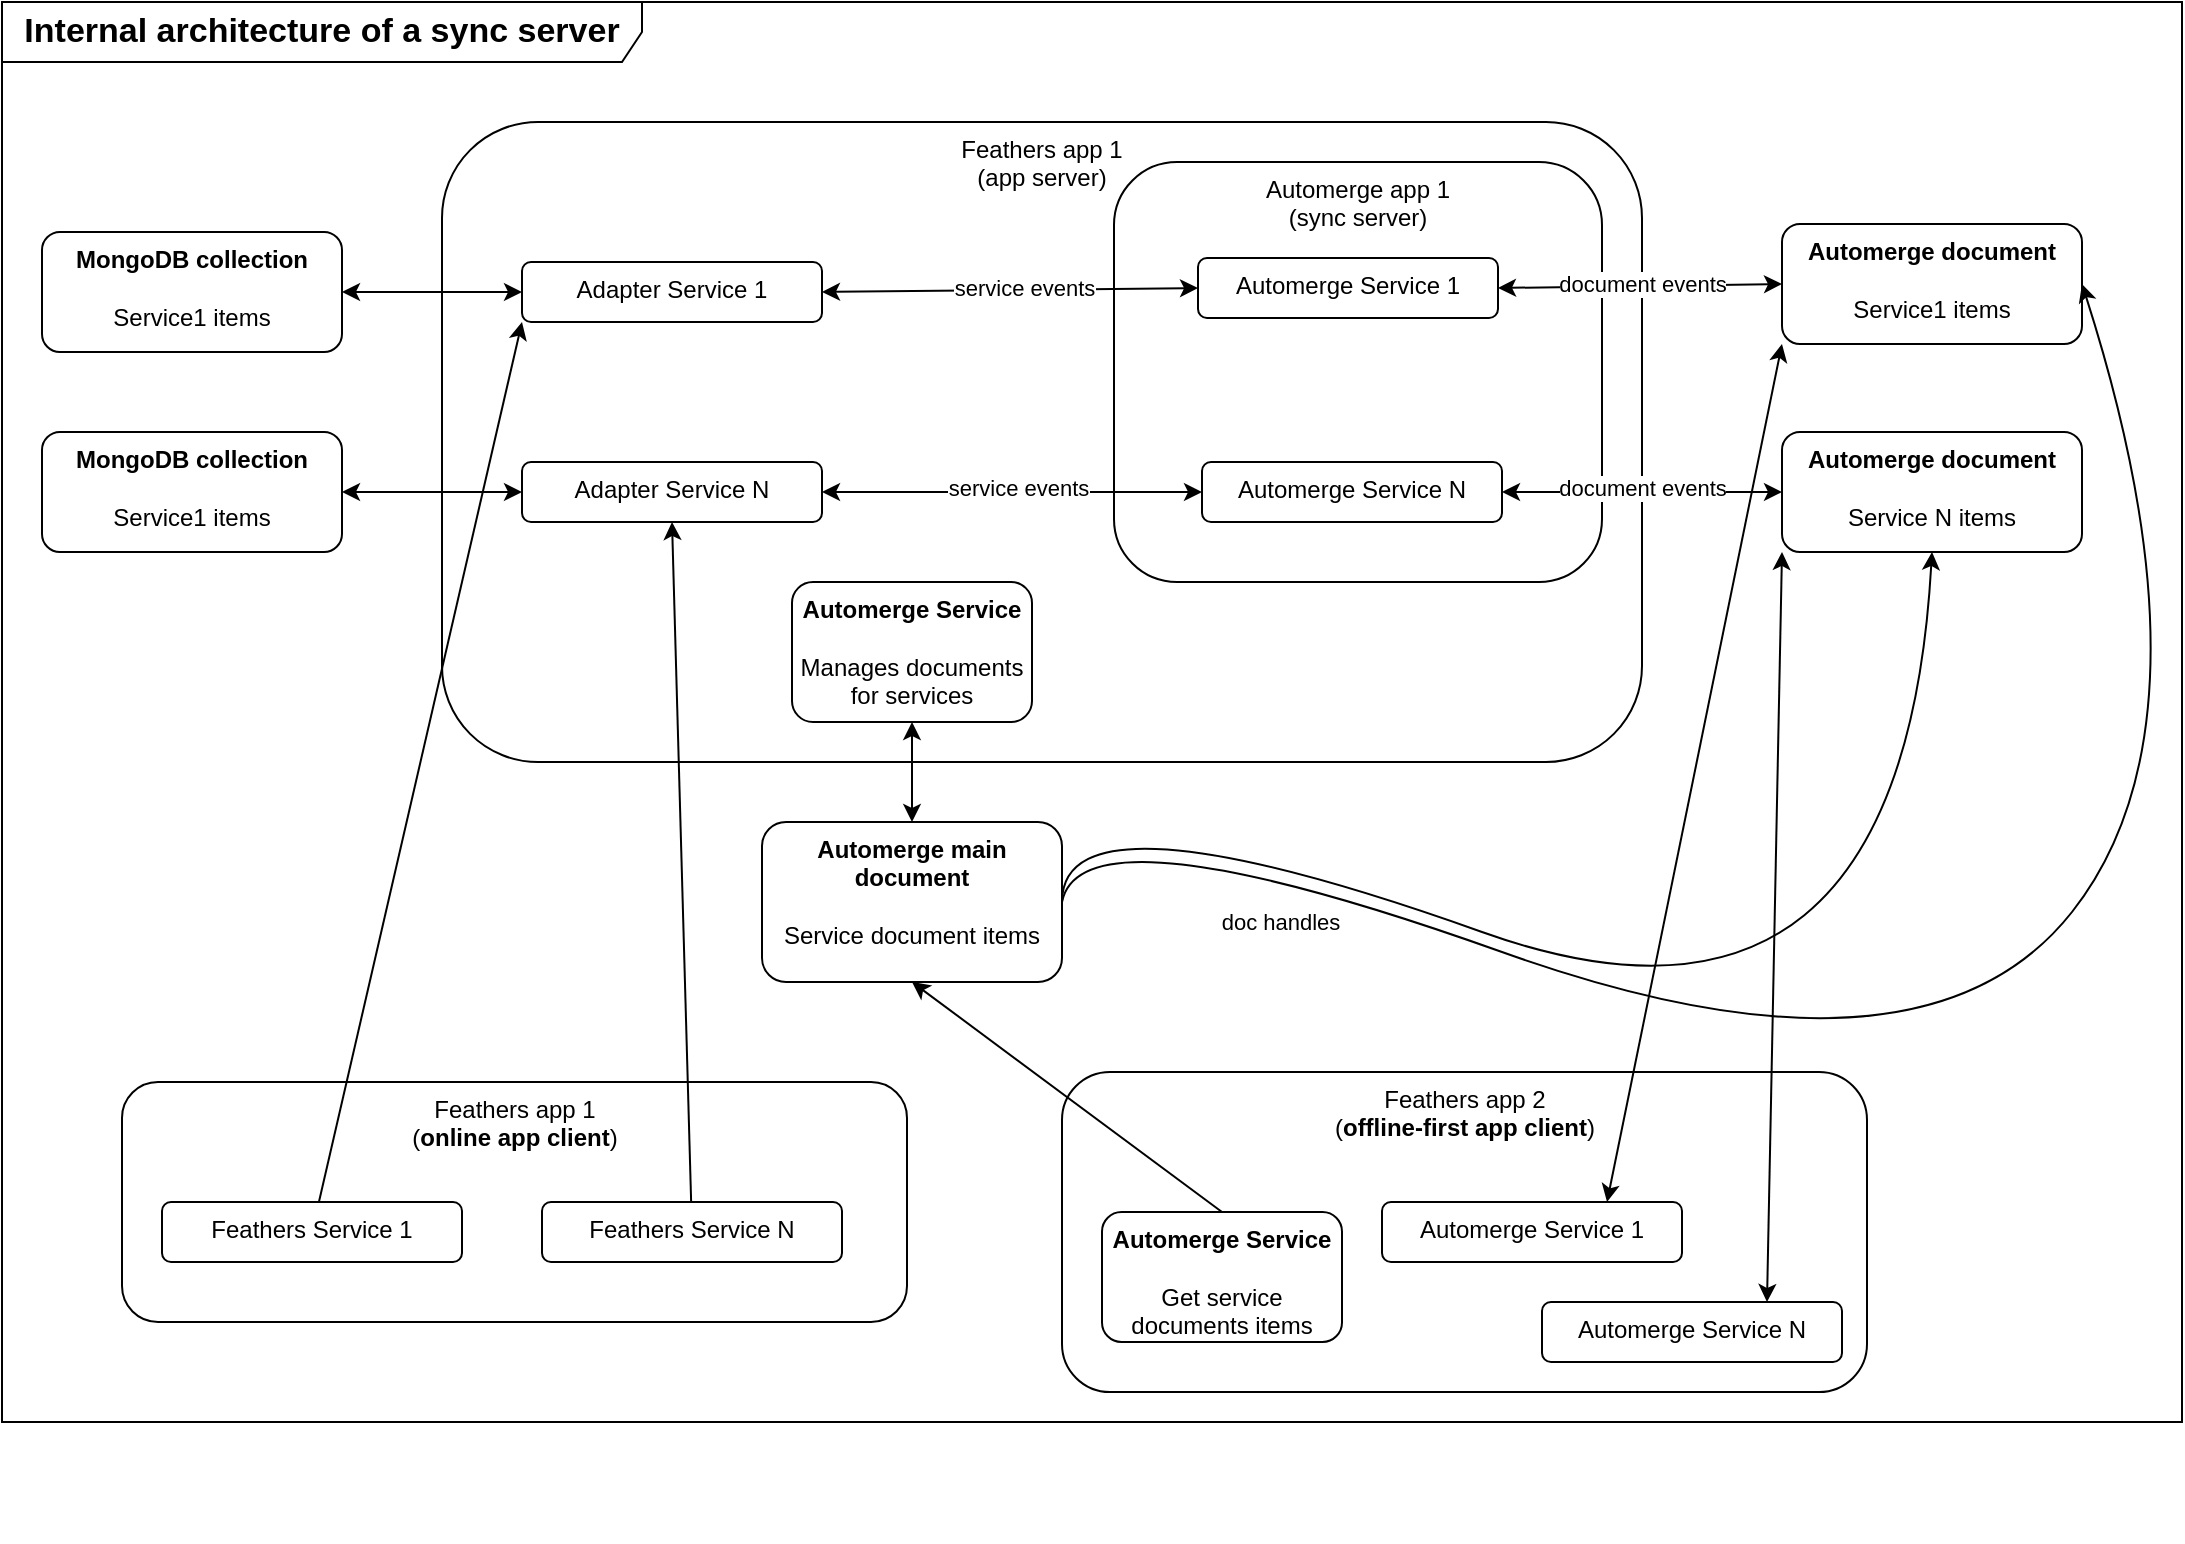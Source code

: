 <mxfile version="24.7.17" pages="4">
  <diagram name="Sync server architecture" id="LLoZbdwive69lZynaNz4">
    <mxGraphModel dx="2901" dy="1166" grid="1" gridSize="10" guides="1" tooltips="1" connect="1" arrows="1" fold="1" page="1" pageScale="1" pageWidth="827" pageHeight="1169" math="0" shadow="0">
      <root>
        <mxCell id="0" />
        <mxCell id="1" parent="0" />
        <mxCell id="QytKlKue94JW8yu2h9y7-1" value="Feathers app 1&lt;div&gt;(app server)&lt;/div&gt;" style="rounded=1;whiteSpace=wrap;html=1;verticalAlign=top;" parent="1" vertex="1">
          <mxGeometry x="120" y="150" width="600" height="320" as="geometry" />
        </mxCell>
        <mxCell id="QytKlKue94JW8yu2h9y7-2" value="&lt;b&gt;Automerge Service&lt;/b&gt;&lt;div&gt;&lt;br&gt;&lt;/div&gt;&lt;div&gt;Manages documents&lt;/div&gt;&lt;div&gt;for services&lt;/div&gt;" style="rounded=1;whiteSpace=wrap;html=1;verticalAlign=top;" parent="1" vertex="1">
          <mxGeometry x="295" y="380" width="120" height="70" as="geometry" />
        </mxCell>
        <mxCell id="QytKlKue94JW8yu2h9y7-7" value="Automerge app 1&lt;div&gt;(sync server)&lt;/div&gt;" style="rounded=1;whiteSpace=wrap;html=1;verticalAlign=top;" parent="1" vertex="1">
          <mxGeometry x="456" y="170" width="244" height="210" as="geometry" />
        </mxCell>
        <mxCell id="QytKlKue94JW8yu2h9y7-8" value="&lt;b&gt;Automerge main document&lt;/b&gt;&lt;div&gt;&lt;br&gt;&lt;/div&gt;&lt;div&gt;Service document items&lt;/div&gt;" style="rounded=1;whiteSpace=wrap;html=1;verticalAlign=top;" parent="1" vertex="1">
          <mxGeometry x="280" y="500" width="150" height="80" as="geometry" />
        </mxCell>
        <mxCell id="QytKlKue94JW8yu2h9y7-9" value="&lt;b&gt;Automerge document&lt;/b&gt;&lt;div&gt;&lt;br&gt;&lt;/div&gt;&lt;div&gt;Service1 items&lt;/div&gt;" style="rounded=1;whiteSpace=wrap;html=1;verticalAlign=top;" parent="1" vertex="1">
          <mxGeometry x="790" y="201" width="150" height="60" as="geometry" />
        </mxCell>
        <mxCell id="QytKlKue94JW8yu2h9y7-10" value="&lt;b&gt;Automerge document&lt;/b&gt;&lt;div&gt;&lt;br&gt;&lt;/div&gt;&lt;div&gt;Service N items&lt;/div&gt;" style="rounded=1;whiteSpace=wrap;html=1;verticalAlign=top;" parent="1" vertex="1">
          <mxGeometry x="790" y="305" width="150" height="60" as="geometry" />
        </mxCell>
        <mxCell id="QytKlKue94JW8yu2h9y7-12" value="" style="endArrow=classic;startArrow=classic;html=1;rounded=0;entryX=0.5;entryY=1;entryDx=0;entryDy=0;exitX=0.5;exitY=0;exitDx=0;exitDy=0;" parent="1" source="QytKlKue94JW8yu2h9y7-8" target="QytKlKue94JW8yu2h9y7-2" edge="1">
          <mxGeometry width="50" height="50" relative="1" as="geometry">
            <mxPoint x="440" y="600" as="sourcePoint" />
            <mxPoint x="490" y="550" as="targetPoint" />
          </mxGeometry>
        </mxCell>
        <mxCell id="QytKlKue94JW8yu2h9y7-14" value="Automerge Service 1" style="rounded=1;whiteSpace=wrap;html=1;verticalAlign=top;" parent="1" vertex="1">
          <mxGeometry x="498" y="218" width="150" height="30" as="geometry" />
        </mxCell>
        <mxCell id="QytKlKue94JW8yu2h9y7-15" value="Automerge Service N" style="rounded=1;whiteSpace=wrap;html=1;verticalAlign=top;" parent="1" vertex="1">
          <mxGeometry x="500" y="320" width="150" height="30" as="geometry" />
        </mxCell>
        <mxCell id="QytKlKue94JW8yu2h9y7-16" value="" style="endArrow=classic;startArrow=classic;html=1;rounded=0;entryX=1;entryY=0.5;entryDx=0;entryDy=0;exitX=0;exitY=0.5;exitDx=0;exitDy=0;" parent="1" source="QytKlKue94JW8yu2h9y7-9" target="QytKlKue94JW8yu2h9y7-14" edge="1">
          <mxGeometry width="50" height="50" relative="1" as="geometry">
            <mxPoint x="170" y="620" as="sourcePoint" />
            <mxPoint x="220" y="470" as="targetPoint" />
          </mxGeometry>
        </mxCell>
        <mxCell id="jUGxpOPCom1sOAR_BXJu-1" value="document events" style="edgeLabel;html=1;align=center;verticalAlign=middle;resizable=0;points=[];" parent="QytKlKue94JW8yu2h9y7-16" vertex="1" connectable="0">
          <mxGeometry x="-0.31" y="1" relative="1" as="geometry">
            <mxPoint x="-21" y="-2" as="offset" />
          </mxGeometry>
        </mxCell>
        <mxCell id="QytKlKue94JW8yu2h9y7-17" value="" style="endArrow=classic;startArrow=classic;html=1;rounded=0;entryX=1;entryY=0.5;entryDx=0;entryDy=0;exitX=0;exitY=0.5;exitDx=0;exitDy=0;" parent="1" source="QytKlKue94JW8yu2h9y7-10" target="QytKlKue94JW8yu2h9y7-15" edge="1">
          <mxGeometry width="50" height="50" relative="1" as="geometry">
            <mxPoint x="180" y="630" as="sourcePoint" />
            <mxPoint x="230" y="480" as="targetPoint" />
          </mxGeometry>
        </mxCell>
        <mxCell id="jUGxpOPCom1sOAR_BXJu-3" value="document events" style="edgeLabel;html=1;align=center;verticalAlign=middle;resizable=0;points=[];" parent="QytKlKue94JW8yu2h9y7-17" vertex="1" connectable="0">
          <mxGeometry x="-0.271" y="-4" relative="1" as="geometry">
            <mxPoint x="-19" y="2" as="offset" />
          </mxGeometry>
        </mxCell>
        <mxCell id="QytKlKue94JW8yu2h9y7-18" value="Adapter Service 1" style="rounded=1;whiteSpace=wrap;html=1;verticalAlign=top;" parent="1" vertex="1">
          <mxGeometry x="160" y="220" width="150" height="30" as="geometry" />
        </mxCell>
        <mxCell id="QytKlKue94JW8yu2h9y7-19" value="Adapter Service N" style="rounded=1;whiteSpace=wrap;html=1;verticalAlign=top;" parent="1" vertex="1">
          <mxGeometry x="160" y="320" width="150" height="30" as="geometry" />
        </mxCell>
        <mxCell id="QytKlKue94JW8yu2h9y7-20" value="" style="endArrow=classic;startArrow=classic;html=1;rounded=0;entryX=0;entryY=0.5;entryDx=0;entryDy=0;exitX=1;exitY=0.5;exitDx=0;exitDy=0;" parent="1" source="QytKlKue94JW8yu2h9y7-18" target="QytKlKue94JW8yu2h9y7-14" edge="1">
          <mxGeometry width="50" height="50" relative="1" as="geometry">
            <mxPoint x="170" y="620" as="sourcePoint" />
            <mxPoint x="220" y="470" as="targetPoint" />
          </mxGeometry>
        </mxCell>
        <mxCell id="QytKlKue94JW8yu2h9y7-22" value="service events" style="edgeLabel;html=1;align=center;verticalAlign=middle;resizable=0;points=[];" parent="QytKlKue94JW8yu2h9y7-20" vertex="1" connectable="0">
          <mxGeometry x="0.073" y="1" relative="1" as="geometry">
            <mxPoint as="offset" />
          </mxGeometry>
        </mxCell>
        <mxCell id="QytKlKue94JW8yu2h9y7-21" value="" style="endArrow=classic;startArrow=classic;html=1;rounded=0;entryX=0;entryY=0.5;entryDx=0;entryDy=0;exitX=1;exitY=0.5;exitDx=0;exitDy=0;" parent="1" source="QytKlKue94JW8yu2h9y7-19" target="QytKlKue94JW8yu2h9y7-15" edge="1">
          <mxGeometry width="50" height="50" relative="1" as="geometry">
            <mxPoint x="180" y="630" as="sourcePoint" />
            <mxPoint x="230" y="480" as="targetPoint" />
          </mxGeometry>
        </mxCell>
        <mxCell id="QytKlKue94JW8yu2h9y7-23" value="service events" style="edgeLabel;html=1;align=center;verticalAlign=middle;resizable=0;points=[];" parent="QytKlKue94JW8yu2h9y7-21" vertex="1" connectable="0">
          <mxGeometry x="0.034" y="2" relative="1" as="geometry">
            <mxPoint as="offset" />
          </mxGeometry>
        </mxCell>
        <mxCell id="QytKlKue94JW8yu2h9y7-25" value="&lt;b&gt;MongoDB collection&lt;/b&gt;&lt;div&gt;&lt;br&gt;&lt;/div&gt;&lt;div&gt;Service1 items&lt;/div&gt;" style="rounded=1;whiteSpace=wrap;html=1;verticalAlign=top;" parent="1" vertex="1">
          <mxGeometry x="-80" y="205" width="150" height="60" as="geometry" />
        </mxCell>
        <mxCell id="QytKlKue94JW8yu2h9y7-26" value="&lt;b&gt;MongoDB collection&lt;/b&gt;&lt;div&gt;&lt;br&gt;&lt;/div&gt;&lt;div&gt;Service1 items&lt;/div&gt;" style="rounded=1;whiteSpace=wrap;html=1;verticalAlign=top;" parent="1" vertex="1">
          <mxGeometry x="-80" y="305" width="150" height="60" as="geometry" />
        </mxCell>
        <mxCell id="QytKlKue94JW8yu2h9y7-27" value="" style="endArrow=classic;startArrow=classic;html=1;rounded=0;exitX=0;exitY=0.5;exitDx=0;exitDy=0;" parent="1" source="QytKlKue94JW8yu2h9y7-18" target="QytKlKue94JW8yu2h9y7-25" edge="1">
          <mxGeometry width="50" height="50" relative="1" as="geometry">
            <mxPoint x="800" y="241" as="sourcePoint" />
            <mxPoint x="658" y="243" as="targetPoint" />
          </mxGeometry>
        </mxCell>
        <mxCell id="QytKlKue94JW8yu2h9y7-28" value="" style="endArrow=classic;startArrow=classic;html=1;rounded=0;exitX=0;exitY=0.5;exitDx=0;exitDy=0;entryX=1;entryY=0.5;entryDx=0;entryDy=0;" parent="1" source="QytKlKue94JW8yu2h9y7-19" target="QytKlKue94JW8yu2h9y7-26" edge="1">
          <mxGeometry width="50" height="50" relative="1" as="geometry">
            <mxPoint x="145" y="334.5" as="sourcePoint" />
            <mxPoint x="-10" y="334.5" as="targetPoint" />
          </mxGeometry>
        </mxCell>
        <mxCell id="QytKlKue94JW8yu2h9y7-29" value="" style="curved=1;endArrow=classic;html=1;rounded=0;exitX=1;exitY=0.5;exitDx=0;exitDy=0;entryX=0.5;entryY=1;entryDx=0;entryDy=0;" parent="1" source="QytKlKue94JW8yu2h9y7-8" target="QytKlKue94JW8yu2h9y7-10" edge="1">
          <mxGeometry width="50" height="50" relative="1" as="geometry">
            <mxPoint x="380" y="480" as="sourcePoint" />
            <mxPoint x="430" y="430" as="targetPoint" />
            <Array as="points">
              <mxPoint x="430" y="480" />
              <mxPoint x="850" y="630" />
            </Array>
          </mxGeometry>
        </mxCell>
        <mxCell id="QytKlKue94JW8yu2h9y7-30" value="" style="curved=1;endArrow=classic;html=1;rounded=0;exitX=1;exitY=0.5;exitDx=0;exitDy=0;entryX=1;entryY=0.5;entryDx=0;entryDy=0;" parent="1" source="QytKlKue94JW8yu2h9y7-8" target="QytKlKue94JW8yu2h9y7-9" edge="1">
          <mxGeometry width="50" height="50" relative="1" as="geometry">
            <mxPoint x="350" y="580" as="sourcePoint" />
            <mxPoint x="875" y="375" as="targetPoint" />
            <Array as="points">
              <mxPoint x="440" y="490" />
              <mxPoint x="860" y="640" />
              <mxPoint x="1010" y="450" />
            </Array>
          </mxGeometry>
        </mxCell>
        <mxCell id="QytKlKue94JW8yu2h9y7-31" value="doc handles" style="edgeLabel;html=1;align=center;verticalAlign=middle;resizable=0;points=[];" parent="QytKlKue94JW8yu2h9y7-30" vertex="1" connectable="0">
          <mxGeometry x="-0.66" y="-23" relative="1" as="geometry">
            <mxPoint as="offset" />
          </mxGeometry>
        </mxCell>
        <mxCell id="YL1GV-N5sj1YSHCBLufT-5" value="" style="group" parent="1" vertex="1" connectable="0">
          <mxGeometry x="480" y="630" width="402.5" height="230" as="geometry" />
        </mxCell>
        <mxCell id="YL1GV-N5sj1YSHCBLufT-1" value="Feathers app 2&lt;div&gt;(&lt;b&gt;offline-first app client&lt;/b&gt;)&lt;/div&gt;" style="rounded=1;whiteSpace=wrap;html=1;verticalAlign=top;" parent="YL1GV-N5sj1YSHCBLufT-5" vertex="1">
          <mxGeometry x="-50" y="-5" width="402.5" height="160" as="geometry" />
        </mxCell>
        <mxCell id="YL1GV-N5sj1YSHCBLufT-2" value="&lt;b&gt;Automerge Service&lt;/b&gt;&lt;div&gt;&lt;br&gt;&lt;/div&gt;&lt;div&gt;Get service&lt;br&gt;documents items&lt;/div&gt;" style="rounded=1;whiteSpace=wrap;html=1;verticalAlign=top;" parent="YL1GV-N5sj1YSHCBLufT-5" vertex="1">
          <mxGeometry x="-30" y="65" width="120" height="65" as="geometry" />
        </mxCell>
        <mxCell id="YL1GV-N5sj1YSHCBLufT-3" value="Automerge Service 1" style="rounded=1;whiteSpace=wrap;html=1;verticalAlign=top;" parent="YL1GV-N5sj1YSHCBLufT-5" vertex="1">
          <mxGeometry x="110" y="60" width="150" height="30" as="geometry" />
        </mxCell>
        <mxCell id="YL1GV-N5sj1YSHCBLufT-4" value="Automerge Service N" style="rounded=1;whiteSpace=wrap;html=1;verticalAlign=top;" parent="YL1GV-N5sj1YSHCBLufT-5" vertex="1">
          <mxGeometry x="190" y="110" width="150" height="30" as="geometry" />
        </mxCell>
        <mxCell id="YL1GV-N5sj1YSHCBLufT-6" value="" style="curved=1;endArrow=classic;html=1;rounded=0;exitX=0.5;exitY=0;exitDx=0;exitDy=0;entryX=0.5;entryY=1;entryDx=0;entryDy=0;" parent="1" source="YL1GV-N5sj1YSHCBLufT-2" target="QytKlKue94JW8yu2h9y7-8" edge="1">
          <mxGeometry width="50" height="50" relative="1" as="geometry">
            <mxPoint x="750" y="640" as="sourcePoint" />
            <mxPoint x="800" y="590" as="targetPoint" />
          </mxGeometry>
        </mxCell>
        <mxCell id="YL1GV-N5sj1YSHCBLufT-9" value="" style="endArrow=classic;startArrow=classic;html=1;rounded=0;entryX=0.75;entryY=0;entryDx=0;entryDy=0;exitX=0;exitY=1;exitDx=0;exitDy=0;" parent="1" source="QytKlKue94JW8yu2h9y7-9" target="YL1GV-N5sj1YSHCBLufT-3" edge="1">
          <mxGeometry width="50" height="50" relative="1" as="geometry">
            <mxPoint x="800" y="345" as="sourcePoint" />
            <mxPoint x="660" y="345" as="targetPoint" />
          </mxGeometry>
        </mxCell>
        <mxCell id="YL1GV-N5sj1YSHCBLufT-10" value="" style="endArrow=classic;startArrow=classic;html=1;rounded=0;entryX=0.75;entryY=0;entryDx=0;entryDy=0;exitX=0;exitY=1;exitDx=0;exitDy=0;" parent="1" source="QytKlKue94JW8yu2h9y7-10" target="YL1GV-N5sj1YSHCBLufT-4" edge="1">
          <mxGeometry width="50" height="50" relative="1" as="geometry">
            <mxPoint x="800" y="271" as="sourcePoint" />
            <mxPoint x="615" y="735" as="targetPoint" />
          </mxGeometry>
        </mxCell>
        <mxCell id="o-NRrOdqf0zBRbtOYSDt-3" value="&lt;b&gt;&lt;font style=&quot;font-size: 17px;&quot;&gt;Internal architecture of a sync server&lt;/font&gt;&lt;/b&gt;" style="shape=umlFrame;whiteSpace=wrap;html=1;pointerEvents=0;width=320;height=30;" parent="1" vertex="1">
          <mxGeometry x="-100" y="90" width="1090" height="710" as="geometry" />
        </mxCell>
        <mxCell id="M3NPexQ7lGI9kMEpJzeV-1" value="" style="group" vertex="1" connectable="0" parent="1">
          <mxGeometry x="-50" y="630" width="402.5" height="230" as="geometry" />
        </mxCell>
        <mxCell id="M3NPexQ7lGI9kMEpJzeV-2" value="Feathers app 1&lt;div&gt;(&lt;b&gt;online app client&lt;/b&gt;)&lt;/div&gt;" style="rounded=1;whiteSpace=wrap;html=1;verticalAlign=top;" vertex="1" parent="M3NPexQ7lGI9kMEpJzeV-1">
          <mxGeometry x="10" width="392.5" height="120" as="geometry" />
        </mxCell>
        <mxCell id="M3NPexQ7lGI9kMEpJzeV-4" value="Feathers Service 1" style="rounded=1;whiteSpace=wrap;html=1;verticalAlign=top;" vertex="1" parent="M3NPexQ7lGI9kMEpJzeV-1">
          <mxGeometry x="30" y="60" width="150" height="30" as="geometry" />
        </mxCell>
        <mxCell id="M3NPexQ7lGI9kMEpJzeV-5" value="Feathers&amp;nbsp;Service N" style="rounded=1;whiteSpace=wrap;html=1;verticalAlign=top;" vertex="1" parent="M3NPexQ7lGI9kMEpJzeV-1">
          <mxGeometry x="220" y="60" width="150" height="30" as="geometry" />
        </mxCell>
        <mxCell id="M3NPexQ7lGI9kMEpJzeV-6" value="" style="curved=1;endArrow=classic;html=1;rounded=0;entryX=0;entryY=1;entryDx=0;entryDy=0;" edge="1" parent="1" source="M3NPexQ7lGI9kMEpJzeV-4" target="QytKlKue94JW8yu2h9y7-18">
          <mxGeometry width="50" height="50" relative="1" as="geometry">
            <mxPoint x="588" y="705" as="sourcePoint" />
            <mxPoint x="365" y="590" as="targetPoint" />
          </mxGeometry>
        </mxCell>
        <mxCell id="M3NPexQ7lGI9kMEpJzeV-7" value="" style="curved=1;endArrow=classic;html=1;rounded=0;entryX=0.5;entryY=1;entryDx=0;entryDy=0;" edge="1" parent="1" source="M3NPexQ7lGI9kMEpJzeV-5" target="QytKlKue94JW8yu2h9y7-19">
          <mxGeometry width="50" height="50" relative="1" as="geometry">
            <mxPoint x="60" y="690" as="sourcePoint" />
            <mxPoint x="208" y="260" as="targetPoint" />
          </mxGeometry>
        </mxCell>
      </root>
    </mxGraphModel>
  </diagram>
  <diagram id="_x0MFdKkrBJexsFNn7QY" name="Sync server sequence diagram">
    <mxGraphModel dx="2074" dy="1166" grid="1" gridSize="10" guides="1" tooltips="1" connect="1" arrows="1" fold="1" page="1" pageScale="1" pageWidth="827" pageHeight="1169" math="0" shadow="0">
      <root>
        <mxCell id="0" />
        <mxCell id="1" parent="0" />
        <mxCell id="mo4uuK3OCPdMpTBDuFHn-1" value="Server app" style="ellipse;shape=umlEntity;whiteSpace=wrap;html=1;" parent="1" vertex="1">
          <mxGeometry x="230" y="90" width="80" height="80" as="geometry" />
        </mxCell>
        <mxCell id="mo4uuK3OCPdMpTBDuFHn-2" value="Automerge app" style="ellipse;shape=umlEntity;whiteSpace=wrap;html=1;" parent="1" vertex="1">
          <mxGeometry x="480" y="90" width="84" height="80" as="geometry" />
        </mxCell>
        <mxCell id="jsGG-jof5ThUU1kBuQoe-2" value="" style="html=1;points=[[0,0,0,0,5],[0,1,0,0,-5],[1,0,0,0,5],[1,1,0,0,-5]];perimeter=orthogonalPerimeter;outlineConnect=0;targetShapes=umlLifeline;portConstraint=eastwest;newEdgeStyle={&quot;curved&quot;:0,&quot;rounded&quot;:0};" parent="1" vertex="1">
          <mxGeometry x="265" y="280" width="10" height="190" as="geometry" />
        </mxCell>
        <mxCell id="jsGG-jof5ThUU1kBuQoe-3" value="&lt;div&gt;Repository&lt;/div&gt;" style="ellipse;shape=umlEntity;whiteSpace=wrap;html=1;" parent="1" vertex="1">
          <mxGeometry x="360" y="90" width="80" height="80" as="geometry" />
        </mxCell>
        <mxCell id="jsGG-jof5ThUU1kBuQoe-4" value="" style="html=1;points=[[0,0,0,0,5],[0,1,0,0,-5],[1,0,0,0,5],[1,1,0,0,-5]];perimeter=orthogonalPerimeter;outlineConnect=0;targetShapes=umlLifeline;portConstraint=eastwest;newEdgeStyle={&quot;curved&quot;:0,&quot;rounded&quot;:0};" parent="1" vertex="1">
          <mxGeometry x="395" y="280" width="10" height="80" as="geometry" />
        </mxCell>
        <mxCell id="jsGG-jof5ThUU1kBuQoe-5" value="create" style="html=1;verticalAlign=bottom;endArrow=block;curved=0;rounded=0;entryX=0;entryY=0;entryDx=0;entryDy=5;" parent="1" target="jsGG-jof5ThUU1kBuQoe-4" edge="1">
          <mxGeometry relative="1" as="geometry">
            <mxPoint x="290" y="285" as="sourcePoint" />
          </mxGeometry>
        </mxCell>
        <mxCell id="jsGG-jof5ThUU1kBuQoe-6" value="repository" style="html=1;verticalAlign=bottom;endArrow=open;dashed=1;endSize=8;curved=0;rounded=0;exitX=0;exitY=1;exitDx=0;exitDy=-5;" parent="1" source="jsGG-jof5ThUU1kBuQoe-4" edge="1">
          <mxGeometry relative="1" as="geometry">
            <mxPoint x="290" y="355" as="targetPoint" />
          </mxGeometry>
        </mxCell>
        <mxCell id="fLxWf-cPBBfMUmgzw9fw-2" value="" style="html=1;points=[[0,0,0,0,5],[0,1,0,0,-5],[1,0,0,0,5],[1,1,0,0,-5]];perimeter=orthogonalPerimeter;outlineConnect=0;targetShapes=umlLifeline;portConstraint=eastwest;newEdgeStyle={&quot;curved&quot;:0,&quot;rounded&quot;:0};" parent="1" vertex="1">
          <mxGeometry x="395" y="390" width="10" height="80" as="geometry" />
        </mxCell>
        <mxCell id="fLxWf-cPBBfMUmgzw9fw-3" value="&lt;span style=&quot;text-align: left;&quot;&gt;create&amp;nbsp;&lt;/span&gt;&lt;span style=&quot;text-align: left;&quot;&gt;document&lt;/span&gt;" style="html=1;verticalAlign=bottom;endArrow=block;curved=0;rounded=0;entryX=0;entryY=0;entryDx=0;entryDy=5;" parent="1" target="fLxWf-cPBBfMUmgzw9fw-2" edge="1">
          <mxGeometry relative="1" as="geometry">
            <mxPoint x="290" y="395" as="sourcePoint" />
          </mxGeometry>
        </mxCell>
        <mxCell id="fLxWf-cPBBfMUmgzw9fw-4" value="main document" style="html=1;verticalAlign=bottom;endArrow=open;dashed=1;endSize=8;curved=0;rounded=0;exitX=0;exitY=1;exitDx=0;exitDy=-5;" parent="1" source="fLxWf-cPBBfMUmgzw9fw-2" edge="1">
          <mxGeometry relative="1" as="geometry">
            <mxPoint x="290" y="465" as="targetPoint" />
          </mxGeometry>
        </mxCell>
        <mxCell id="fLxWf-cPBBfMUmgzw9fw-5" value="" style="html=1;points=[[0,0,0,0,5],[0,1,0,0,-5],[1,0,0,0,5],[1,1,0,0,-5]];perimeter=orthogonalPerimeter;outlineConnect=0;targetShapes=umlLifeline;portConstraint=eastwest;newEdgeStyle={&quot;curved&quot;:0,&quot;rounded&quot;:0};" parent="1" vertex="1">
          <mxGeometry x="265" y="510" width="10" height="40" as="geometry" />
        </mxCell>
        <mxCell id="fLxWf-cPBBfMUmgzw9fw-6" value="create automerge&lt;div&gt;&lt;div&gt;service with&lt;/div&gt;&lt;div&gt;main document&lt;/div&gt;&lt;/div&gt;" style="html=1;align=left;spacingLeft=2;endArrow=block;rounded=0;edgeStyle=orthogonalEdgeStyle;curved=0;rounded=0;" parent="1" target="fLxWf-cPBBfMUmgzw9fw-5" edge="1">
          <mxGeometry relative="1" as="geometry">
            <mxPoint x="270" y="490" as="sourcePoint" />
            <Array as="points">
              <mxPoint x="300" y="520" />
            </Array>
          </mxGeometry>
        </mxCell>
        <mxCell id="fLxWf-cPBBfMUmgzw9fw-7" value="" style="html=1;points=[[0,0,0,0,5],[0,1,0,0,-5],[1,0,0,0,5],[1,1,0,0,-5]];perimeter=orthogonalPerimeter;outlineConnect=0;targetShapes=umlLifeline;portConstraint=eastwest;newEdgeStyle={&quot;curved&quot;:0,&quot;rounded&quot;:0};" parent="1" vertex="1">
          <mxGeometry x="395" y="577" width="10" height="80" as="geometry" />
        </mxCell>
        <mxCell id="fLxWf-cPBBfMUmgzw9fw-8" value="&lt;span style=&quot;text-align: left;&quot;&gt;create service&amp;nbsp;&lt;/span&gt;&lt;span style=&quot;text-align: left;&quot;&gt;document&lt;/span&gt;" style="html=1;verticalAlign=bottom;endArrow=block;curved=0;rounded=0;entryX=0;entryY=0;entryDx=0;entryDy=5;" parent="1" target="fLxWf-cPBBfMUmgzw9fw-7" edge="1">
          <mxGeometry relative="1" as="geometry">
            <mxPoint x="290" y="582" as="sourcePoint" />
          </mxGeometry>
        </mxCell>
        <mxCell id="fLxWf-cPBBfMUmgzw9fw-9" value="service document" style="html=1;verticalAlign=bottom;endArrow=open;dashed=1;endSize=8;curved=0;rounded=0;exitX=0;exitY=1;exitDx=0;exitDy=-5;" parent="1" source="fLxWf-cPBBfMUmgzw9fw-7" edge="1">
          <mxGeometry relative="1" as="geometry">
            <mxPoint x="290" y="652" as="targetPoint" />
          </mxGeometry>
        </mxCell>
        <mxCell id="fLxWf-cPBBfMUmgzw9fw-10" value="" style="html=1;points=[[0,0,0,0,5],[0,1,0,0,-5],[1,0,0,0,5],[1,1,0,0,-5]];perimeter=orthogonalPerimeter;outlineConnect=0;targetShapes=umlLifeline;portConstraint=eastwest;newEdgeStyle={&quot;curved&quot;:0,&quot;rounded&quot;:0};" parent="1" vertex="1">
          <mxGeometry x="265" y="577" width="10" height="80" as="geometry" />
        </mxCell>
        <mxCell id="fLxWf-cPBBfMUmgzw9fw-11" value="for each service" style="shape=umlFrame;whiteSpace=wrap;html=1;pointerEvents=0;" parent="1" vertex="1">
          <mxGeometry x="190" y="563" width="240" height="104" as="geometry" />
        </mxCell>
        <mxCell id="fLxWf-cPBBfMUmgzw9fw-12" value="" style="html=1;points=[[0,0,0,0,5],[0,1,0,0,-5],[1,0,0,0,5],[1,1,0,0,-5]];perimeter=orthogonalPerimeter;outlineConnect=0;targetShapes=umlLifeline;portConstraint=eastwest;newEdgeStyle={&quot;curved&quot;:0,&quot;rounded&quot;:0};" parent="1" vertex="1">
          <mxGeometry x="510" y="685" width="10" height="80" as="geometry" />
        </mxCell>
        <mxCell id="fLxWf-cPBBfMUmgzw9fw-13" value="create" style="html=1;verticalAlign=bottom;endArrow=block;curved=0;rounded=0;entryX=0;entryY=0;entryDx=0;entryDy=5;" parent="1" target="fLxWf-cPBBfMUmgzw9fw-12" edge="1">
          <mxGeometry relative="1" as="geometry">
            <mxPoint x="280" y="690" as="sourcePoint" />
          </mxGeometry>
        </mxCell>
        <mxCell id="fLxWf-cPBBfMUmgzw9fw-15" value="" style="html=1;points=[[0,0,0,0,5],[0,1,0,0,-5],[1,0,0,0,5],[1,1,0,0,-5]];perimeter=orthogonalPerimeter;outlineConnect=0;targetShapes=umlLifeline;portConstraint=eastwest;newEdgeStyle={&quot;curved&quot;:0,&quot;rounded&quot;:0};" parent="1" vertex="1">
          <mxGeometry x="512" y="810" width="10" height="40" as="geometry" />
        </mxCell>
        <mxCell id="fLxWf-cPBBfMUmgzw9fw-16" value="create automerge&lt;div&gt;service wrapper&lt;/div&gt;" style="html=1;align=left;spacingLeft=2;endArrow=block;rounded=0;edgeStyle=orthogonalEdgeStyle;curved=0;rounded=0;" parent="1" target="fLxWf-cPBBfMUmgzw9fw-15" edge="1">
          <mxGeometry relative="1" as="geometry">
            <mxPoint x="517" y="790" as="sourcePoint" />
            <Array as="points">
              <mxPoint x="547" y="820" />
            </Array>
          </mxGeometry>
        </mxCell>
        <mxCell id="fLxWf-cPBBfMUmgzw9fw-17" value="for each service" style="shape=umlFrame;whiteSpace=wrap;html=1;pointerEvents=0;" parent="1" vertex="1">
          <mxGeometry x="440" y="773" width="210" height="157" as="geometry" />
        </mxCell>
        <mxCell id="fLxWf-cPBBfMUmgzw9fw-18" value="" style="html=1;points=[[0,0,0,0,5],[0,1,0,0,-5],[1,0,0,0,5],[1,1,0,0,-5]];perimeter=orthogonalPerimeter;outlineConnect=0;targetShapes=umlLifeline;portConstraint=eastwest;newEdgeStyle={&quot;curved&quot;:0,&quot;rounded&quot;:0};" parent="1" vertex="1">
          <mxGeometry x="265" y="220" width="10" height="40" as="geometry" />
        </mxCell>
        <mxCell id="fLxWf-cPBBfMUmgzw9fw-19" value="create&lt;div&gt;services&lt;/div&gt;" style="html=1;align=left;spacingLeft=2;endArrow=block;rounded=0;edgeStyle=orthogonalEdgeStyle;curved=0;rounded=0;" parent="1" target="fLxWf-cPBBfMUmgzw9fw-18" edge="1">
          <mxGeometry relative="1" as="geometry">
            <mxPoint x="270" y="200" as="sourcePoint" />
            <Array as="points">
              <mxPoint x="300" y="230" />
            </Array>
          </mxGeometry>
        </mxCell>
        <mxCell id="fLxWf-cPBBfMUmgzw9fw-21" value="" style="html=1;points=[[0,0,0,0,5],[0,1,0,0,-5],[1,0,0,0,5],[1,1,0,0,-5]];perimeter=orthogonalPerimeter;outlineConnect=0;targetShapes=umlLifeline;portConstraint=eastwest;newEdgeStyle={&quot;curved&quot;:0,&quot;rounded&quot;:0};" parent="1" vertex="1">
          <mxGeometry x="512" y="880" width="10" height="40" as="geometry" />
        </mxCell>
        <mxCell id="fLxWf-cPBBfMUmgzw9fw-22" value="listen to wrapped&lt;br&gt;service events" style="html=1;align=left;spacingLeft=2;endArrow=block;rounded=0;edgeStyle=orthogonalEdgeStyle;curved=0;rounded=0;" parent="1" target="fLxWf-cPBBfMUmgzw9fw-21" edge="1">
          <mxGeometry relative="1" as="geometry">
            <mxPoint x="517" y="860" as="sourcePoint" />
            <Array as="points">
              <mxPoint x="547" y="890" />
            </Array>
          </mxGeometry>
        </mxCell>
        <mxCell id="YPujbEES9bpLHPn9MX1t-1" value="&lt;b&gt;&lt;font style=&quot;font-size: 17px;&quot;&gt;Initialisation of a sync server&lt;/font&gt;&lt;/b&gt;" style="shape=umlFrame;whiteSpace=wrap;html=1;pointerEvents=0;width=320;height=30;" parent="1" vertex="1">
          <mxGeometry x="160" y="40" width="520" height="930" as="geometry" />
        </mxCell>
      </root>
    </mxGraphModel>
  </diagram>
  <diagram name="Synced server sequence diagram" id="BbdsLhJloKZrdSYh-1UV">
    <mxGraphModel dx="2074" dy="1166" grid="1" gridSize="10" guides="1" tooltips="1" connect="1" arrows="1" fold="1" page="1" pageScale="1" pageWidth="827" pageHeight="1169" math="0" shadow="0">
      <root>
        <mxCell id="JM94gChODHXoOBzWnRG_-0" />
        <mxCell id="JM94gChODHXoOBzWnRG_-1" parent="JM94gChODHXoOBzWnRG_-0" />
        <mxCell id="JM94gChODHXoOBzWnRG_-2" value="Server app" style="ellipse;shape=umlEntity;whiteSpace=wrap;html=1;" parent="JM94gChODHXoOBzWnRG_-1" vertex="1">
          <mxGeometry x="230" y="90" width="80" height="80" as="geometry" />
        </mxCell>
        <mxCell id="JM94gChODHXoOBzWnRG_-3" value="Automerge&lt;div&gt;app&lt;/div&gt;" style="ellipse;shape=umlEntity;whiteSpace=wrap;html=1;" parent="JM94gChODHXoOBzWnRG_-1" vertex="1">
          <mxGeometry x="395" y="90" width="84" height="80" as="geometry" />
        </mxCell>
        <mxCell id="JM94gChODHXoOBzWnRG_-4" value="" style="html=1;points=[[0,0,0,0,5],[0,1,0,0,-5],[1,0,0,0,5],[1,1,0,0,-5]];perimeter=orthogonalPerimeter;outlineConnect=0;targetShapes=umlLifeline;portConstraint=eastwest;newEdgeStyle={&quot;curved&quot;:0,&quot;rounded&quot;:0};" parent="JM94gChODHXoOBzWnRG_-1" vertex="1">
          <mxGeometry x="265" y="280" width="10" height="190" as="geometry" />
        </mxCell>
        <mxCell id="JM94gChODHXoOBzWnRG_-5" value="&lt;div&gt;Sync server&lt;/div&gt;&lt;div&gt;Repository&lt;/div&gt;" style="ellipse;shape=umlEntity;whiteSpace=wrap;html=1;" parent="JM94gChODHXoOBzWnRG_-1" vertex="1">
          <mxGeometry x="560" y="90" width="80" height="80" as="geometry" />
        </mxCell>
        <mxCell id="JM94gChODHXoOBzWnRG_-6" value="" style="html=1;points=[[0,0,0,0,5],[0,1,0,0,-5],[1,0,0,0,5],[1,1,0,0,-5]];perimeter=orthogonalPerimeter;outlineConnect=0;targetShapes=umlLifeline;portConstraint=eastwest;newEdgeStyle={&quot;curved&quot;:0,&quot;rounded&quot;:0};" parent="JM94gChODHXoOBzWnRG_-1" vertex="1">
          <mxGeometry x="595" y="280" width="10" height="80" as="geometry" />
        </mxCell>
        <mxCell id="JM94gChODHXoOBzWnRG_-7" value="create" style="html=1;verticalAlign=bottom;endArrow=block;curved=0;rounded=0;entryX=0;entryY=0;entryDx=0;entryDy=5;" parent="JM94gChODHXoOBzWnRG_-1" target="JM94gChODHXoOBzWnRG_-6" edge="1">
          <mxGeometry relative="1" as="geometry">
            <mxPoint x="290" y="285" as="sourcePoint" />
          </mxGeometry>
        </mxCell>
        <mxCell id="JM94gChODHXoOBzWnRG_-8" value="browser repository" style="html=1;verticalAlign=bottom;endArrow=open;dashed=1;endSize=8;curved=0;rounded=0;exitX=0;exitY=1;exitDx=0;exitDy=-5;" parent="JM94gChODHXoOBzWnRG_-1" source="JM94gChODHXoOBzWnRG_-6" edge="1">
          <mxGeometry relative="1" as="geometry">
            <mxPoint x="290" y="355" as="targetPoint" />
          </mxGeometry>
        </mxCell>
        <mxCell id="JM94gChODHXoOBzWnRG_-9" value="" style="html=1;points=[[0,0,0,0,5],[0,1,0,0,-5],[1,0,0,0,5],[1,1,0,0,-5]];perimeter=orthogonalPerimeter;outlineConnect=0;targetShapes=umlLifeline;portConstraint=eastwest;newEdgeStyle={&quot;curved&quot;:0,&quot;rounded&quot;:0};" parent="JM94gChODHXoOBzWnRG_-1" vertex="1">
          <mxGeometry x="595" y="390" width="10" height="80" as="geometry" />
        </mxCell>
        <mxCell id="JM94gChODHXoOBzWnRG_-10" value="&lt;span style=&quot;text-align: left;&quot;&gt;retrieve&amp;nbsp;&lt;/span&gt;&lt;span style=&quot;text-align: left;&quot;&gt;document&lt;/span&gt;" style="html=1;verticalAlign=bottom;endArrow=block;curved=0;rounded=0;entryX=0;entryY=0;entryDx=0;entryDy=5;" parent="JM94gChODHXoOBzWnRG_-1" target="JM94gChODHXoOBzWnRG_-9" edge="1">
          <mxGeometry relative="1" as="geometry">
            <mxPoint x="290" y="395" as="sourcePoint" />
          </mxGeometry>
        </mxCell>
        <mxCell id="JM94gChODHXoOBzWnRG_-11" value="main document" style="html=1;verticalAlign=bottom;endArrow=open;dashed=1;endSize=8;curved=0;rounded=0;exitX=0;exitY=1;exitDx=0;exitDy=-5;" parent="JM94gChODHXoOBzWnRG_-1" source="JM94gChODHXoOBzWnRG_-9" edge="1">
          <mxGeometry relative="1" as="geometry">
            <mxPoint x="290" y="465" as="targetPoint" />
          </mxGeometry>
        </mxCell>
        <mxCell id="JM94gChODHXoOBzWnRG_-12" value="" style="html=1;points=[[0,0,0,0,5],[0,1,0,0,-5],[1,0,0,0,5],[1,1,0,0,-5]];perimeter=orthogonalPerimeter;outlineConnect=0;targetShapes=umlLifeline;portConstraint=eastwest;newEdgeStyle={&quot;curved&quot;:0,&quot;rounded&quot;:0};" parent="JM94gChODHXoOBzWnRG_-1" vertex="1">
          <mxGeometry x="265" y="510" width="10" height="40" as="geometry" />
        </mxCell>
        <mxCell id="JM94gChODHXoOBzWnRG_-13" value="create automerge&lt;div&gt;&lt;div&gt;service with&lt;/div&gt;&lt;div&gt;main document&lt;/div&gt;&lt;/div&gt;" style="html=1;align=left;spacingLeft=2;endArrow=block;rounded=0;edgeStyle=orthogonalEdgeStyle;curved=0;rounded=0;" parent="JM94gChODHXoOBzWnRG_-1" target="JM94gChODHXoOBzWnRG_-12" edge="1">
          <mxGeometry relative="1" as="geometry">
            <mxPoint x="270" y="490" as="sourcePoint" />
            <Array as="points">
              <mxPoint x="300" y="520" />
            </Array>
          </mxGeometry>
        </mxCell>
        <mxCell id="JM94gChODHXoOBzWnRG_-14" value="" style="html=1;points=[[0,0,0,0,5],[0,1,0,0,-5],[1,0,0,0,5],[1,1,0,0,-5]];perimeter=orthogonalPerimeter;outlineConnect=0;targetShapes=umlLifeline;portConstraint=eastwest;newEdgeStyle={&quot;curved&quot;:0,&quot;rounded&quot;:0};" parent="JM94gChODHXoOBzWnRG_-1" vertex="1">
          <mxGeometry x="395" y="577" width="10" height="80" as="geometry" />
        </mxCell>
        <mxCell id="JM94gChODHXoOBzWnRG_-15" value="&lt;span style=&quot;text-align: left;&quot;&gt;get service&amp;nbsp;&lt;/span&gt;&lt;span style=&quot;text-align: left;&quot;&gt;document&lt;/span&gt;" style="html=1;verticalAlign=bottom;endArrow=block;curved=0;rounded=0;entryX=0;entryY=0;entryDx=0;entryDy=5;" parent="JM94gChODHXoOBzWnRG_-1" target="JM94gChODHXoOBzWnRG_-14" edge="1">
          <mxGeometry relative="1" as="geometry">
            <mxPoint x="290" y="582" as="sourcePoint" />
          </mxGeometry>
        </mxCell>
        <mxCell id="JM94gChODHXoOBzWnRG_-16" value="service document" style="html=1;verticalAlign=bottom;endArrow=open;dashed=1;endSize=8;curved=0;rounded=0;exitX=0;exitY=1;exitDx=0;exitDy=-5;" parent="JM94gChODHXoOBzWnRG_-1" source="JM94gChODHXoOBzWnRG_-14" edge="1">
          <mxGeometry relative="1" as="geometry">
            <mxPoint x="290" y="652" as="targetPoint" />
          </mxGeometry>
        </mxCell>
        <mxCell id="JM94gChODHXoOBzWnRG_-17" value="" style="html=1;points=[[0,0,0,0,5],[0,1,0,0,-5],[1,0,0,0,5],[1,1,0,0,-5]];perimeter=orthogonalPerimeter;outlineConnect=0;targetShapes=umlLifeline;portConstraint=eastwest;newEdgeStyle={&quot;curved&quot;:0,&quot;rounded&quot;:0};" parent="JM94gChODHXoOBzWnRG_-1" vertex="1">
          <mxGeometry x="265" y="577" width="10" height="80" as="geometry" />
        </mxCell>
        <mxCell id="JM94gChODHXoOBzWnRG_-18" value="for each service" style="shape=umlFrame;whiteSpace=wrap;html=1;pointerEvents=0;" parent="JM94gChODHXoOBzWnRG_-1" vertex="1">
          <mxGeometry x="190" y="563" width="240" height="104" as="geometry" />
        </mxCell>
        <mxCell id="JM94gChODHXoOBzWnRG_-19" value="" style="html=1;points=[[0,0,0,0,5],[0,1,0,0,-5],[1,0,0,0,5],[1,1,0,0,-5]];perimeter=orthogonalPerimeter;outlineConnect=0;targetShapes=umlLifeline;portConstraint=eastwest;newEdgeStyle={&quot;curved&quot;:0,&quot;rounded&quot;:0};" parent="JM94gChODHXoOBzWnRG_-1" vertex="1">
          <mxGeometry x="440" y="685" width="10" height="80" as="geometry" />
        </mxCell>
        <mxCell id="JM94gChODHXoOBzWnRG_-20" value="create" style="html=1;verticalAlign=bottom;endArrow=block;curved=0;rounded=0;entryX=0;entryY=0;entryDx=0;entryDy=5;" parent="JM94gChODHXoOBzWnRG_-1" target="JM94gChODHXoOBzWnRG_-19" edge="1">
          <mxGeometry relative="1" as="geometry">
            <mxPoint x="280" y="690" as="sourcePoint" />
          </mxGeometry>
        </mxCell>
        <mxCell id="JM94gChODHXoOBzWnRG_-21" value="" style="html=1;points=[[0,0,0,0,5],[0,1,0,0,-5],[1,0,0,0,5],[1,1,0,0,-5]];perimeter=orthogonalPerimeter;outlineConnect=0;targetShapes=umlLifeline;portConstraint=eastwest;newEdgeStyle={&quot;curved&quot;:0,&quot;rounded&quot;:0};" parent="JM94gChODHXoOBzWnRG_-1" vertex="1">
          <mxGeometry x="442" y="810" width="10" height="40" as="geometry" />
        </mxCell>
        <mxCell id="JM94gChODHXoOBzWnRG_-22" value="create automerge&lt;div&gt;service wrapper&lt;/div&gt;" style="html=1;align=left;spacingLeft=2;endArrow=block;rounded=0;edgeStyle=orthogonalEdgeStyle;curved=0;rounded=0;" parent="JM94gChODHXoOBzWnRG_-1" target="JM94gChODHXoOBzWnRG_-21" edge="1">
          <mxGeometry relative="1" as="geometry">
            <mxPoint x="447" y="790" as="sourcePoint" />
            <Array as="points">
              <mxPoint x="477" y="820" />
            </Array>
          </mxGeometry>
        </mxCell>
        <mxCell id="JM94gChODHXoOBzWnRG_-23" value="for each service" style="shape=umlFrame;whiteSpace=wrap;html=1;pointerEvents=0;" parent="JM94gChODHXoOBzWnRG_-1" vertex="1">
          <mxGeometry x="370" y="773" width="210" height="157" as="geometry" />
        </mxCell>
        <mxCell id="JM94gChODHXoOBzWnRG_-24" value="" style="html=1;points=[[0,0,0,0,5],[0,1,0,0,-5],[1,0,0,0,5],[1,1,0,0,-5]];perimeter=orthogonalPerimeter;outlineConnect=0;targetShapes=umlLifeline;portConstraint=eastwest;newEdgeStyle={&quot;curved&quot;:0,&quot;rounded&quot;:0};" parent="JM94gChODHXoOBzWnRG_-1" vertex="1">
          <mxGeometry x="265" y="220" width="10" height="40" as="geometry" />
        </mxCell>
        <mxCell id="JM94gChODHXoOBzWnRG_-25" value="create&lt;div&gt;services&lt;/div&gt;" style="html=1;align=left;spacingLeft=2;endArrow=block;rounded=0;edgeStyle=orthogonalEdgeStyle;curved=0;rounded=0;" parent="JM94gChODHXoOBzWnRG_-1" target="JM94gChODHXoOBzWnRG_-24" edge="1">
          <mxGeometry relative="1" as="geometry">
            <mxPoint x="270" y="200" as="sourcePoint" />
            <Array as="points">
              <mxPoint x="300" y="230" />
            </Array>
          </mxGeometry>
        </mxCell>
        <mxCell id="JM94gChODHXoOBzWnRG_-26" value="" style="html=1;points=[[0,0,0,0,5],[0,1,0,0,-5],[1,0,0,0,5],[1,1,0,0,-5]];perimeter=orthogonalPerimeter;outlineConnect=0;targetShapes=umlLifeline;portConstraint=eastwest;newEdgeStyle={&quot;curved&quot;:0,&quot;rounded&quot;:0};" parent="JM94gChODHXoOBzWnRG_-1" vertex="1">
          <mxGeometry x="442" y="880" width="10" height="40" as="geometry" />
        </mxCell>
        <mxCell id="JM94gChODHXoOBzWnRG_-27" value="listen to wrapped&lt;br&gt;service events" style="html=1;align=left;spacingLeft=2;endArrow=block;rounded=0;edgeStyle=orthogonalEdgeStyle;curved=0;rounded=0;" parent="JM94gChODHXoOBzWnRG_-1" target="JM94gChODHXoOBzWnRG_-26" edge="1">
          <mxGeometry relative="1" as="geometry">
            <mxPoint x="447" y="860" as="sourcePoint" />
            <Array as="points">
              <mxPoint x="477" y="890" />
            </Array>
          </mxGeometry>
        </mxCell>
        <mxCell id="iu4IKjAb4QUsWg9HyzUY-0" value="&lt;b&gt;&lt;font style=&quot;font-size: 17px;&quot;&gt;Initialisation of a server connected to a sync server&lt;/font&gt;&lt;/b&gt;" style="shape=umlFrame;whiteSpace=wrap;html=1;pointerEvents=0;width=440;height=30;" parent="JM94gChODHXoOBzWnRG_-1" vertex="1">
          <mxGeometry x="160" y="40" width="520" height="930" as="geometry" />
        </mxCell>
      </root>
    </mxGraphModel>
  </diagram>
  <diagram name="Sync client sequence diagram" id="YLRmh9YfFl692fDCvQC9">
    <mxGraphModel dx="2074" dy="1166" grid="1" gridSize="10" guides="1" tooltips="1" connect="1" arrows="1" fold="1" page="1" pageScale="1" pageWidth="827" pageHeight="1169" math="0" shadow="0">
      <root>
        <mxCell id="5aUIDBTQdbaaV1tG2fMn-0" />
        <mxCell id="5aUIDBTQdbaaV1tG2fMn-1" parent="5aUIDBTQdbaaV1tG2fMn-0" />
        <mxCell id="5aUIDBTQdbaaV1tG2fMn-2" value="Server app" style="ellipse;shape=umlEntity;whiteSpace=wrap;html=1;" parent="5aUIDBTQdbaaV1tG2fMn-1" vertex="1">
          <mxGeometry x="149" y="80" width="80" height="80" as="geometry" />
        </mxCell>
        <mxCell id="5aUIDBTQdbaaV1tG2fMn-3" value="Automerge&lt;div&gt;app&lt;/div&gt;" style="ellipse;shape=umlEntity;whiteSpace=wrap;html=1;" parent="5aUIDBTQdbaaV1tG2fMn-1" vertex="1">
          <mxGeometry x="399" y="80" width="84" height="80" as="geometry" />
        </mxCell>
        <mxCell id="5aUIDBTQdbaaV1tG2fMn-5" value="&lt;div&gt;Repository&lt;/div&gt;" style="ellipse;shape=umlEntity;whiteSpace=wrap;html=1;" parent="5aUIDBTQdbaaV1tG2fMn-1" vertex="1">
          <mxGeometry x="279" y="80" width="80" height="80" as="geometry" />
        </mxCell>
        <mxCell id="5aUIDBTQdbaaV1tG2fMn-28" value="Client app" style="shape=umlBoundary;whiteSpace=wrap;html=1;" parent="5aUIDBTQdbaaV1tG2fMn-1" vertex="1">
          <mxGeometry x="619" y="80" width="100" height="80" as="geometry" />
        </mxCell>
        <mxCell id="5aUIDBTQdbaaV1tG2fMn-29" value="" style="html=1;points=[[0,0,0,0,5],[0,1,0,0,-5],[1,0,0,0,5],[1,1,0,0,-5]];perimeter=orthogonalPerimeter;outlineConnect=0;targetShapes=umlLifeline;portConstraint=eastwest;newEdgeStyle={&quot;curved&quot;:0,&quot;rounded&quot;:0};" parent="5aUIDBTQdbaaV1tG2fMn-1" vertex="1">
          <mxGeometry x="319" y="180" width="10" height="80" as="geometry" />
        </mxCell>
        <mxCell id="5aUIDBTQdbaaV1tG2fMn-30" value="create" style="html=1;verticalAlign=bottom;endArrow=block;curved=0;rounded=0;entryX=1;entryY=0;entryDx=0;entryDy=5;" parent="5aUIDBTQdbaaV1tG2fMn-1" target="5aUIDBTQdbaaV1tG2fMn-29" edge="1">
          <mxGeometry relative="1" as="geometry">
            <mxPoint x="664" y="185" as="sourcePoint" />
          </mxGeometry>
        </mxCell>
        <mxCell id="5aUIDBTQdbaaV1tG2fMn-31" value="browser repository" style="html=1;verticalAlign=bottom;endArrow=open;dashed=1;endSize=8;curved=0;rounded=0;exitX=1;exitY=1;exitDx=0;exitDy=-5;" parent="5aUIDBTQdbaaV1tG2fMn-1" source="5aUIDBTQdbaaV1tG2fMn-29" edge="1">
          <mxGeometry relative="1" as="geometry">
            <mxPoint x="664" y="255" as="targetPoint" />
          </mxGeometry>
        </mxCell>
        <mxCell id="5aUIDBTQdbaaV1tG2fMn-32" value="" style="html=1;points=[[0,0,0,0,5],[0,1,0,0,-5],[1,0,0,0,5],[1,1,0,0,-5]];perimeter=orthogonalPerimeter;outlineConnect=0;targetShapes=umlLifeline;portConstraint=eastwest;newEdgeStyle={&quot;curved&quot;:0,&quot;rounded&quot;:0};" parent="5aUIDBTQdbaaV1tG2fMn-1" vertex="1">
          <mxGeometry x="674" y="180" width="10" height="80" as="geometry" />
        </mxCell>
        <mxCell id="0MkICQkYfB8Bsylk7UiZ-0" value="" style="html=1;points=[[0,0,0,0,5],[0,1,0,0,-5],[1,0,0,0,5],[1,1,0,0,-5]];perimeter=orthogonalPerimeter;outlineConnect=0;targetShapes=umlLifeline;portConstraint=eastwest;newEdgeStyle={&quot;curved&quot;:0,&quot;rounded&quot;:0};" parent="5aUIDBTQdbaaV1tG2fMn-1" vertex="1">
          <mxGeometry x="184" y="270" width="10" height="80" as="geometry" />
        </mxCell>
        <mxCell id="0MkICQkYfB8Bsylk7UiZ-1" value="retrieve automerge services" style="html=1;verticalAlign=bottom;endArrow=block;curved=0;rounded=0;entryX=1;entryY=0;entryDx=0;entryDy=5;" parent="5aUIDBTQdbaaV1tG2fMn-1" target="0MkICQkYfB8Bsylk7UiZ-0" edge="1">
          <mxGeometry relative="1" as="geometry">
            <mxPoint x="664" y="275" as="sourcePoint" />
          </mxGeometry>
        </mxCell>
        <mxCell id="0MkICQkYfB8Bsylk7UiZ-2" value="document handles" style="html=1;verticalAlign=bottom;endArrow=open;dashed=1;endSize=8;curved=0;rounded=0;exitX=1;exitY=1;exitDx=0;exitDy=-5;" parent="5aUIDBTQdbaaV1tG2fMn-1" source="0MkICQkYfB8Bsylk7UiZ-0" edge="1">
          <mxGeometry relative="1" as="geometry">
            <mxPoint x="664" y="345" as="targetPoint" />
          </mxGeometry>
        </mxCell>
        <mxCell id="0MkICQkYfB8Bsylk7UiZ-3" value="" style="html=1;points=[[0,0,0,0,5],[0,1,0,0,-5],[1,0,0,0,5],[1,1,0,0,-5]];perimeter=orthogonalPerimeter;outlineConnect=0;targetShapes=umlLifeline;portConstraint=eastwest;newEdgeStyle={&quot;curved&quot;:0,&quot;rounded&quot;:0};" parent="5aUIDBTQdbaaV1tG2fMn-1" vertex="1">
          <mxGeometry x="674" y="270" width="10" height="80" as="geometry" />
        </mxCell>
        <mxCell id="9kgqAyIDROPIGeW8Z71q-0" value="" style="html=1;points=[[0,0,0,0,5],[0,1,0,0,-5],[1,0,0,0,5],[1,1,0,0,-5]];perimeter=orthogonalPerimeter;outlineConnect=0;targetShapes=umlLifeline;portConstraint=eastwest;newEdgeStyle={&quot;curved&quot;:0,&quot;rounded&quot;:0};" parent="5aUIDBTQdbaaV1tG2fMn-1" vertex="1">
          <mxGeometry x="674" y="400" width="10" height="40" as="geometry" />
        </mxCell>
        <mxCell id="9kgqAyIDROPIGeW8Z71q-1" value="create&lt;div&gt;automerge&lt;/div&gt;&lt;div&gt;service with&lt;/div&gt;&lt;div&gt;service document&lt;/div&gt;" style="html=1;align=left;spacingLeft=2;endArrow=block;rounded=0;edgeStyle=orthogonalEdgeStyle;curved=0;rounded=0;" parent="5aUIDBTQdbaaV1tG2fMn-1" target="9kgqAyIDROPIGeW8Z71q-0" edge="1">
          <mxGeometry relative="1" as="geometry">
            <mxPoint x="679" y="380" as="sourcePoint" />
            <Array as="points">
              <mxPoint x="709" y="410" />
            </Array>
          </mxGeometry>
        </mxCell>
        <mxCell id="5-k6B48ZdgD7uDw5Fsgm-0" value="for each service" style="shape=umlFrame;whiteSpace=wrap;html=1;pointerEvents=0;" parent="5aUIDBTQdbaaV1tG2fMn-1" vertex="1">
          <mxGeometry x="609" y="360" width="200" height="90" as="geometry" />
        </mxCell>
        <mxCell id="A-zPjlXbicn4o_PWLE2R-0" value="" style="html=1;points=[[0,0,0,0,5],[0,1,0,0,-5],[1,0,0,0,5],[1,1,0,0,-5]];perimeter=orthogonalPerimeter;outlineConnect=0;targetShapes=umlLifeline;portConstraint=eastwest;newEdgeStyle={&quot;curved&quot;:0,&quot;rounded&quot;:0};" parent="5aUIDBTQdbaaV1tG2fMn-1" vertex="1">
          <mxGeometry x="436" y="470" width="10" height="80" as="geometry" />
        </mxCell>
        <mxCell id="A-zPjlXbicn4o_PWLE2R-1" value="service operation" style="html=1;verticalAlign=bottom;endArrow=block;curved=0;rounded=0;entryX=1;entryY=0;entryDx=0;entryDy=5;" parent="5aUIDBTQdbaaV1tG2fMn-1" target="A-zPjlXbicn4o_PWLE2R-0" edge="1">
          <mxGeometry relative="1" as="geometry">
            <mxPoint x="664" y="475" as="sourcePoint" />
          </mxGeometry>
        </mxCell>
        <mxCell id="A-zPjlXbicn4o_PWLE2R-2" value="operation result&lt;br&gt;and service event" style="html=1;verticalAlign=bottom;endArrow=open;dashed=1;endSize=8;curved=0;rounded=0;exitX=1;exitY=1;exitDx=0;exitDy=-5;" parent="5aUIDBTQdbaaV1tG2fMn-1" source="A-zPjlXbicn4o_PWLE2R-0" edge="1">
          <mxGeometry relative="1" as="geometry">
            <mxPoint x="664" y="545" as="targetPoint" />
          </mxGeometry>
        </mxCell>
        <mxCell id="A-zPjlXbicn4o_PWLE2R-3" value="" style="html=1;points=[[0,0,0,0,5],[0,1,0,0,-5],[1,0,0,0,5],[1,1,0,0,-5]];perimeter=orthogonalPerimeter;outlineConnect=0;targetShapes=umlLifeline;portConstraint=eastwest;newEdgeStyle={&quot;curved&quot;:0,&quot;rounded&quot;:0};" parent="5aUIDBTQdbaaV1tG2fMn-1" vertex="1">
          <mxGeometry x="674" y="470" width="10" height="80" as="geometry" />
        </mxCell>
        <mxCell id="A-zPjlXbicn4o_PWLE2R-4" value="" style="html=1;points=[[0,0,0,0,5],[0,1,0,0,-5],[1,0,0,0,5],[1,1,0,0,-5]];perimeter=orthogonalPerimeter;outlineConnect=0;targetShapes=umlLifeline;portConstraint=eastwest;newEdgeStyle={&quot;curved&quot;:0,&quot;rounded&quot;:0};" parent="5aUIDBTQdbaaV1tG2fMn-1" vertex="1">
          <mxGeometry x="198" y="560" width="10" height="60" as="geometry" />
        </mxCell>
        <mxCell id="A-zPjlXbicn4o_PWLE2R-5" value="service event" style="html=1;verticalAlign=bottom;endArrow=block;curved=0;rounded=0;entryX=1;entryY=0;entryDx=0;entryDy=5;" parent="5aUIDBTQdbaaV1tG2fMn-1" target="A-zPjlXbicn4o_PWLE2R-4" edge="1">
          <mxGeometry relative="1" as="geometry">
            <mxPoint x="426" y="565" as="sourcePoint" />
          </mxGeometry>
        </mxCell>
        <mxCell id="Lc56StPkUmf0OgSdgQci-0" value="&lt;b&gt;&lt;font style=&quot;font-size: 17px;&quot;&gt;Sequence diagram of a sync client&lt;/font&gt;&lt;/b&gt;" style="shape=umlFrame;whiteSpace=wrap;html=1;pointerEvents=0;width=320;height=30;" parent="5aUIDBTQdbaaV1tG2fMn-1" vertex="1">
          <mxGeometry x="9" y="40" width="810" height="940" as="geometry" />
        </mxCell>
        <mxCell id="IoXxe0TIj3neXCgNLyd2-0" value="Mongo&lt;div&gt;Database&lt;/div&gt;" style="shape=umlBoundary;whiteSpace=wrap;html=1;flipV=1;flipH=1;" parent="5aUIDBTQdbaaV1tG2fMn-1" vertex="1">
          <mxGeometry x="19" y="80" width="100" height="80" as="geometry" />
        </mxCell>
        <mxCell id="IoXxe0TIj3neXCgNLyd2-2" value="" style="html=1;points=[[0,0,0,0,5],[0,1,0,0,-5],[1,0,0,0,5],[1,1,0,0,-5]];perimeter=orthogonalPerimeter;outlineConnect=0;targetShapes=umlLifeline;portConstraint=eastwest;newEdgeStyle={&quot;curved&quot;:0,&quot;rounded&quot;:0};" parent="5aUIDBTQdbaaV1tG2fMn-1" vertex="1">
          <mxGeometry x="49" y="585" width="10" height="35" as="geometry" />
        </mxCell>
        <mxCell id="IoXxe0TIj3neXCgNLyd2-3" value="collection update" style="html=1;verticalAlign=bottom;endArrow=block;curved=0;rounded=0;entryX=1;entryY=0;entryDx=0;entryDy=5;" parent="5aUIDBTQdbaaV1tG2fMn-1" target="IoXxe0TIj3neXCgNLyd2-2" edge="1">
          <mxGeometry relative="1" as="geometry">
            <mxPoint x="189" y="590" as="sourcePoint" />
          </mxGeometry>
        </mxCell>
        <mxCell id="IoXxe0TIj3neXCgNLyd2-4" value="updated object(s)" style="html=1;verticalAlign=bottom;endArrow=open;dashed=1;endSize=8;curved=0;rounded=0;exitX=1;exitY=1;exitDx=0;exitDy=-5;exitPerimeter=0;" parent="5aUIDBTQdbaaV1tG2fMn-1" edge="1">
          <mxGeometry relative="1" as="geometry">
            <mxPoint x="189" y="615" as="targetPoint" />
            <mxPoint x="60" y="615" as="sourcePoint" />
          </mxGeometry>
        </mxCell>
        <mxCell id="ShM1XrZAvXLbwlIX3KPl-20" value="when offline" style="shape=umlFrame;whiteSpace=wrap;html=1;pointerEvents=0;" vertex="1" parent="5aUIDBTQdbaaV1tG2fMn-1">
          <mxGeometry x="30" y="651" width="770" height="166" as="geometry" />
        </mxCell>
        <mxCell id="ShM1XrZAvXLbwlIX3KPl-0" value="when online" style="shape=umlFrame;whiteSpace=wrap;html=1;pointerEvents=0;" vertex="1" parent="5aUIDBTQdbaaV1tG2fMn-1">
          <mxGeometry x="30" y="460" width="770" height="170" as="geometry" />
        </mxCell>
        <mxCell id="ShM1XrZAvXLbwlIX3KPl-21" value="" style="html=1;points=[[0,0,0,0,5],[0,1,0,0,-5],[1,0,0,0,5],[1,1,0,0,-5]];perimeter=orthogonalPerimeter;outlineConnect=0;targetShapes=umlLifeline;portConstraint=eastwest;newEdgeStyle={&quot;curved&quot;:0,&quot;rounded&quot;:0};" vertex="1" parent="5aUIDBTQdbaaV1tG2fMn-1">
          <mxGeometry x="674" y="691" width="10" height="40" as="geometry" />
        </mxCell>
        <mxCell id="ShM1XrZAvXLbwlIX3KPl-22" value="&lt;span style=&quot;text-align: center;&quot;&gt;service&amp;nbsp;&lt;/span&gt;&lt;span style=&quot;text-align: center;&quot;&gt;operation&lt;/span&gt;&lt;div&gt;&lt;span style=&quot;text-align: center;&quot;&gt;from offline client&lt;/span&gt;&lt;/div&gt;" style="html=1;align=left;spacingLeft=2;endArrow=block;rounded=0;edgeStyle=orthogonalEdgeStyle;curved=0;rounded=0;" edge="1" target="ShM1XrZAvXLbwlIX3KPl-21" parent="5aUIDBTQdbaaV1tG2fMn-1">
          <mxGeometry relative="1" as="geometry">
            <mxPoint x="679" y="671" as="sourcePoint" />
            <Array as="points">
              <mxPoint x="709" y="701" />
            </Array>
          </mxGeometry>
        </mxCell>
        <mxCell id="ShM1XrZAvXLbwlIX3KPl-23" value="" style="html=1;points=[[0,0,0,0,5],[0,1,0,0,-5],[1,0,0,0,5],[1,1,0,0,-5]];perimeter=orthogonalPerimeter;outlineConnect=0;targetShapes=umlLifeline;portConstraint=eastwest;newEdgeStyle={&quot;curved&quot;:0,&quot;rounded&quot;:0};" vertex="1" parent="5aUIDBTQdbaaV1tG2fMn-1">
          <mxGeometry x="436" y="850" width="10" height="80" as="geometry" />
        </mxCell>
        <mxCell id="ShM1XrZAvXLbwlIX3KPl-24" value="sync operations" style="html=1;verticalAlign=bottom;endArrow=block;curved=0;rounded=0;entryX=1;entryY=0;entryDx=0;entryDy=5;startArrow=block;startFill=1;" edge="1" parent="5aUIDBTQdbaaV1tG2fMn-1">
          <mxGeometry relative="1" as="geometry">
            <mxPoint x="668" y="889.5" as="sourcePoint" />
            <mxPoint x="450" y="889.5" as="targetPoint" />
          </mxGeometry>
        </mxCell>
        <mxCell id="ShM1XrZAvXLbwlIX3KPl-26" value="" style="html=1;points=[[0,0,0,0,5],[0,1,0,0,-5],[1,0,0,0,5],[1,1,0,0,-5]];perimeter=orthogonalPerimeter;outlineConnect=0;targetShapes=umlLifeline;portConstraint=eastwest;newEdgeStyle={&quot;curved&quot;:0,&quot;rounded&quot;:0};" vertex="1" parent="5aUIDBTQdbaaV1tG2fMn-1">
          <mxGeometry x="674" y="850" width="10" height="80" as="geometry" />
        </mxCell>
        <mxCell id="ShM1XrZAvXLbwlIX3KPl-32" value="when back online" style="shape=umlFrame;whiteSpace=wrap;html=1;pointerEvents=0;" vertex="1" parent="5aUIDBTQdbaaV1tG2fMn-1">
          <mxGeometry x="30" y="840" width="770" height="110" as="geometry" />
        </mxCell>
        <mxCell id="ShM1XrZAvXLbwlIX3KPl-34" value="" style="html=1;points=[[0,0,0,0,5],[0,1,0,0,-5],[1,0,0,0,5],[1,1,0,0,-5]];perimeter=orthogonalPerimeter;outlineConnect=0;targetShapes=umlLifeline;portConstraint=eastwest;newEdgeStyle={&quot;curved&quot;:0,&quot;rounded&quot;:0};" vertex="1" parent="5aUIDBTQdbaaV1tG2fMn-1">
          <mxGeometry x="436" y="681" width="10" height="60" as="geometry" />
        </mxCell>
        <mxCell id="ShM1XrZAvXLbwlIX3KPl-35" value="service operation&lt;br&gt;from online client" style="html=1;verticalAlign=bottom;endArrow=block;curved=0;rounded=0;entryX=1;entryY=0;entryDx=0;entryDy=5;" edge="1" parent="5aUIDBTQdbaaV1tG2fMn-1" target="ShM1XrZAvXLbwlIX3KPl-34" source="ShM1XrZAvXLbwlIX3KPl-41">
          <mxGeometry relative="1" as="geometry">
            <mxPoint x="426" y="686" as="sourcePoint" />
          </mxGeometry>
        </mxCell>
        <mxCell id="ShM1XrZAvXLbwlIX3KPl-36" value="" style="html=1;points=[[0,0,0,0,5],[0,1,0,0,-5],[1,0,0,0,5],[1,1,0,0,-5]];perimeter=orthogonalPerimeter;outlineConnect=0;targetShapes=umlLifeline;portConstraint=eastwest;newEdgeStyle={&quot;curved&quot;:0,&quot;rounded&quot;:0};" vertex="1" parent="5aUIDBTQdbaaV1tG2fMn-1">
          <mxGeometry x="49" y="757" width="10" height="35" as="geometry" />
        </mxCell>
        <mxCell id="ShM1XrZAvXLbwlIX3KPl-37" value="collection update" style="html=1;verticalAlign=bottom;endArrow=block;curved=0;rounded=0;entryX=1;entryY=0;entryDx=0;entryDy=5;" edge="1" parent="5aUIDBTQdbaaV1tG2fMn-1" target="ShM1XrZAvXLbwlIX3KPl-36">
          <mxGeometry relative="1" as="geometry">
            <mxPoint x="189" y="762" as="sourcePoint" />
          </mxGeometry>
        </mxCell>
        <mxCell id="ShM1XrZAvXLbwlIX3KPl-38" value="updated object(s)" style="html=1;verticalAlign=bottom;endArrow=open;dashed=1;endSize=8;curved=0;rounded=0;exitX=1;exitY=1;exitDx=0;exitDy=-5;exitPerimeter=0;" edge="1" parent="5aUIDBTQdbaaV1tG2fMn-1">
          <mxGeometry relative="1" as="geometry">
            <mxPoint x="189" y="787" as="targetPoint" />
            <mxPoint x="60" y="787" as="sourcePoint" />
          </mxGeometry>
        </mxCell>
        <mxCell id="ShM1XrZAvXLbwlIX3KPl-39" value="operation result&lt;br&gt;and service event" style="html=1;verticalAlign=bottom;endArrow=open;dashed=1;endSize=8;curved=0;rounded=0;" edge="1" parent="5aUIDBTQdbaaV1tG2fMn-1" source="ShM1XrZAvXLbwlIX3KPl-34">
          <mxGeometry relative="1" as="geometry">
            <mxPoint x="556" y="728" as="targetPoint" />
            <mxPoint x="208" y="728" as="sourcePoint" />
          </mxGeometry>
        </mxCell>
        <mxCell id="ShM1XrZAvXLbwlIX3KPl-40" value="Client app" style="shape=umlBoundary;whiteSpace=wrap;html=1;" vertex="1" parent="5aUIDBTQdbaaV1tG2fMn-1">
          <mxGeometry x="500" y="80" width="100" height="80" as="geometry" />
        </mxCell>
        <mxCell id="ShM1XrZAvXLbwlIX3KPl-41" value="" style="html=1;points=[[0,0,0,0,5],[0,1,0,0,-5],[1,0,0,0,5],[1,1,0,0,-5]];perimeter=orthogonalPerimeter;outlineConnect=0;targetShapes=umlLifeline;portConstraint=eastwest;newEdgeStyle={&quot;curved&quot;:0,&quot;rounded&quot;:0};" vertex="1" parent="5aUIDBTQdbaaV1tG2fMn-1">
          <mxGeometry x="556" y="677" width="10" height="64" as="geometry" />
        </mxCell>
        <mxCell id="ShM1XrZAvXLbwlIX3KPl-47" value="" style="html=1;points=[[0,0,0,0,5],[0,1,0,0,-5],[1,0,0,0,5],[1,1,0,0,-5]];perimeter=orthogonalPerimeter;outlineConnect=0;targetShapes=umlLifeline;portConstraint=eastwest;newEdgeStyle={&quot;curved&quot;:0,&quot;rounded&quot;:0};" vertex="1" parent="5aUIDBTQdbaaV1tG2fMn-1">
          <mxGeometry x="198" y="870" width="10" height="60" as="geometry" />
        </mxCell>
        <mxCell id="ShM1XrZAvXLbwlIX3KPl-48" value="service events" style="html=1;verticalAlign=bottom;endArrow=block;curved=0;rounded=0;entryX=1;entryY=0;entryDx=0;entryDy=5;" edge="1" parent="5aUIDBTQdbaaV1tG2fMn-1">
          <mxGeometry relative="1" as="geometry">
            <mxPoint x="426" y="899.5" as="sourcePoint" />
            <mxPoint x="208" y="899.5" as="targetPoint" />
          </mxGeometry>
        </mxCell>
        <mxCell id="ShM1XrZAvXLbwlIX3KPl-49" value="" style="html=1;points=[[0,0,0,0,5],[0,1,0,0,-5],[1,0,0,0,5],[1,1,0,0,-5]];perimeter=orthogonalPerimeter;outlineConnect=0;targetShapes=umlLifeline;portConstraint=eastwest;newEdgeStyle={&quot;curved&quot;:0,&quot;rounded&quot;:0};" vertex="1" parent="5aUIDBTQdbaaV1tG2fMn-1">
          <mxGeometry x="49" y="895" width="10" height="35" as="geometry" />
        </mxCell>
        <mxCell id="ShM1XrZAvXLbwlIX3KPl-50" value="collection update" style="html=1;verticalAlign=bottom;endArrow=block;curved=0;rounded=0;entryX=1;entryY=0;entryDx=0;entryDy=5;" edge="1" parent="5aUIDBTQdbaaV1tG2fMn-1" target="ShM1XrZAvXLbwlIX3KPl-49">
          <mxGeometry relative="1" as="geometry">
            <mxPoint x="189" y="900" as="sourcePoint" />
          </mxGeometry>
        </mxCell>
        <mxCell id="ShM1XrZAvXLbwlIX3KPl-51" value="updated object(s)" style="html=1;verticalAlign=bottom;endArrow=open;dashed=1;endSize=8;curved=0;rounded=0;exitX=1;exitY=1;exitDx=0;exitDy=-5;exitPerimeter=0;" edge="1" parent="5aUIDBTQdbaaV1tG2fMn-1">
          <mxGeometry relative="1" as="geometry">
            <mxPoint x="189" y="925" as="targetPoint" />
            <mxPoint x="60" y="925" as="sourcePoint" />
          </mxGeometry>
        </mxCell>
        <mxCell id="ShM1XrZAvXLbwlIX3KPl-55" value="" style="html=1;points=[[0,0,0,0,5],[0,1,0,0,-5],[1,0,0,0,5],[1,1,0,0,-5]];perimeter=orthogonalPerimeter;outlineConnect=0;targetShapes=umlLifeline;portConstraint=eastwest;newEdgeStyle={&quot;curved&quot;:0,&quot;rounded&quot;:0};" vertex="1" parent="5aUIDBTQdbaaV1tG2fMn-1">
          <mxGeometry x="194" y="732" width="10" height="60" as="geometry" />
        </mxCell>
        <mxCell id="ShM1XrZAvXLbwlIX3KPl-56" value="service event" style="html=1;verticalAlign=bottom;endArrow=block;curved=0;rounded=0;entryX=1;entryY=0;entryDx=0;entryDy=5;" edge="1" parent="5aUIDBTQdbaaV1tG2fMn-1" target="ShM1XrZAvXLbwlIX3KPl-55" source="ShM1XrZAvXLbwlIX3KPl-34">
          <mxGeometry relative="1" as="geometry">
            <mxPoint x="422" y="686" as="sourcePoint" />
          </mxGeometry>
        </mxCell>
      </root>
    </mxGraphModel>
  </diagram>
</mxfile>
